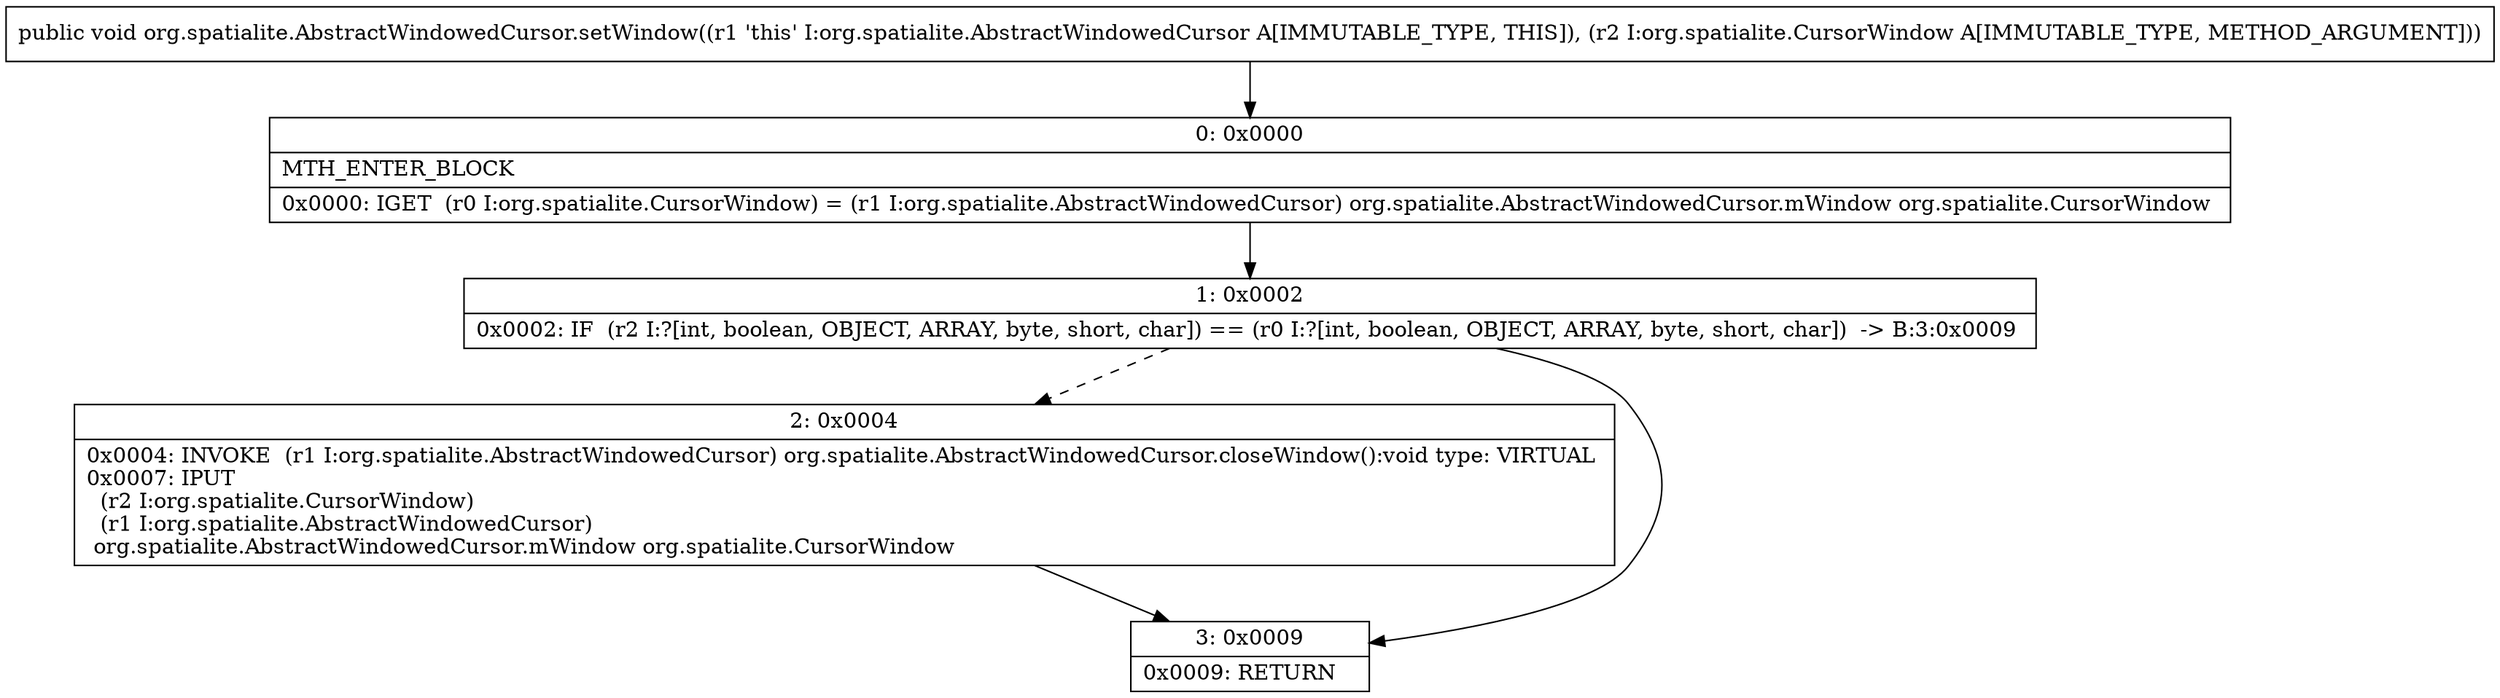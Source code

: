 digraph "CFG fororg.spatialite.AbstractWindowedCursor.setWindow(Lorg\/spatialite\/CursorWindow;)V" {
Node_0 [shape=record,label="{0\:\ 0x0000|MTH_ENTER_BLOCK\l|0x0000: IGET  (r0 I:org.spatialite.CursorWindow) = (r1 I:org.spatialite.AbstractWindowedCursor) org.spatialite.AbstractWindowedCursor.mWindow org.spatialite.CursorWindow \l}"];
Node_1 [shape=record,label="{1\:\ 0x0002|0x0002: IF  (r2 I:?[int, boolean, OBJECT, ARRAY, byte, short, char]) == (r0 I:?[int, boolean, OBJECT, ARRAY, byte, short, char])  \-\> B:3:0x0009 \l}"];
Node_2 [shape=record,label="{2\:\ 0x0004|0x0004: INVOKE  (r1 I:org.spatialite.AbstractWindowedCursor) org.spatialite.AbstractWindowedCursor.closeWindow():void type: VIRTUAL \l0x0007: IPUT  \l  (r2 I:org.spatialite.CursorWindow)\l  (r1 I:org.spatialite.AbstractWindowedCursor)\l org.spatialite.AbstractWindowedCursor.mWindow org.spatialite.CursorWindow \l}"];
Node_3 [shape=record,label="{3\:\ 0x0009|0x0009: RETURN   \l}"];
MethodNode[shape=record,label="{public void org.spatialite.AbstractWindowedCursor.setWindow((r1 'this' I:org.spatialite.AbstractWindowedCursor A[IMMUTABLE_TYPE, THIS]), (r2 I:org.spatialite.CursorWindow A[IMMUTABLE_TYPE, METHOD_ARGUMENT])) }"];
MethodNode -> Node_0;
Node_0 -> Node_1;
Node_1 -> Node_2[style=dashed];
Node_1 -> Node_3;
Node_2 -> Node_3;
}


